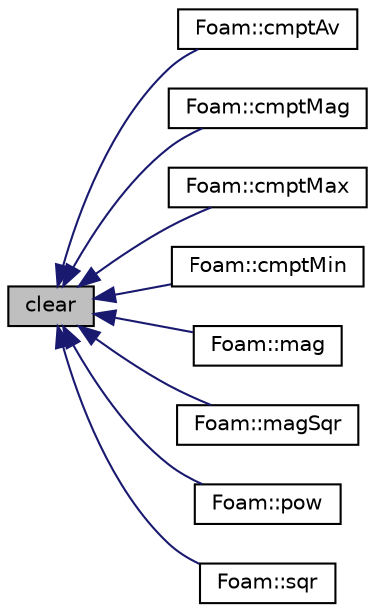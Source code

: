 digraph "clear"
{
  bgcolor="transparent";
  edge [fontname="Helvetica",fontsize="10",labelfontname="Helvetica",labelfontsize="10"];
  node [fontname="Helvetica",fontsize="10",shape=record];
  rankdir="LR";
  Node1 [label="clear",height=0.2,width=0.4,color="black", fillcolor="grey75", style="filled", fontcolor="black"];
  Node1 -> Node2 [dir="back",color="midnightblue",fontsize="10",style="solid",fontname="Helvetica"];
  Node2 [label="Foam::cmptAv",height=0.2,width=0.4,color="black",URL="$a10675.html#aa09808b9488e6627242c2f32f87c2298"];
  Node1 -> Node3 [dir="back",color="midnightblue",fontsize="10",style="solid",fontname="Helvetica"];
  Node3 [label="Foam::cmptMag",height=0.2,width=0.4,color="black",URL="$a10675.html#abfc6e5dd43cb76e08cd293bf4363e870"];
  Node1 -> Node4 [dir="back",color="midnightblue",fontsize="10",style="solid",fontname="Helvetica"];
  Node4 [label="Foam::cmptMax",height=0.2,width=0.4,color="black",URL="$a10675.html#a166c54171ddabeb4e17660f14c3c033f"];
  Node1 -> Node5 [dir="back",color="midnightblue",fontsize="10",style="solid",fontname="Helvetica"];
  Node5 [label="Foam::cmptMin",height=0.2,width=0.4,color="black",URL="$a10675.html#a67395176063a2f4eee19f629f5a16992"];
  Node1 -> Node6 [dir="back",color="midnightblue",fontsize="10",style="solid",fontname="Helvetica"];
  Node6 [label="Foam::mag",height=0.2,width=0.4,color="black",URL="$a10675.html#abe6d3434b6355cd07327f5c6ba987d2a"];
  Node1 -> Node7 [dir="back",color="midnightblue",fontsize="10",style="solid",fontname="Helvetica"];
  Node7 [label="Foam::magSqr",height=0.2,width=0.4,color="black",URL="$a10675.html#ac7dfc1eb95a1de73e78ba4163be27316"];
  Node1 -> Node8 [dir="back",color="midnightblue",fontsize="10",style="solid",fontname="Helvetica"];
  Node8 [label="Foam::pow",height=0.2,width=0.4,color="black",URL="$a10675.html#a0d8fef89d4197fa0497b4d4f89641036"];
  Node1 -> Node9 [dir="back",color="midnightblue",fontsize="10",style="solid",fontname="Helvetica"];
  Node9 [label="Foam::sqr",height=0.2,width=0.4,color="black",URL="$a10675.html#a84d38779c3a9e9559d2ac7740b68efd3"];
}

